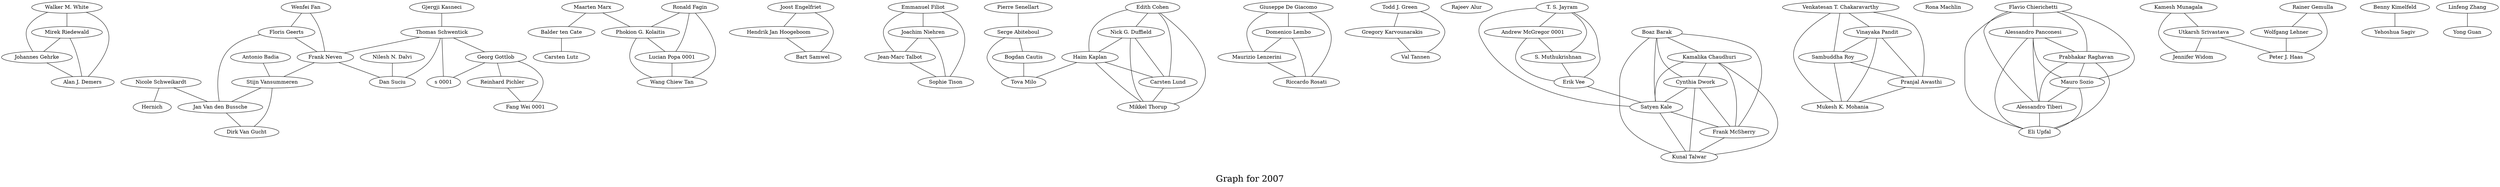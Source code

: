 /*****
Graph for 2007
*****/

graph G {
  graph [splines=true overlap=false]
  node  [shape=ellipse, width=0.3, height=0.3]
  0 [label="Walker M. White"];
  1 [label="Mirek Riedewald"];
  2 [label="Johannes Gehrke"];
  3 [label="Alan J. Demers"];
  4 [label="Nicole Schweikardt"];
  5 [label="Maarten Marx"];
  6 [label="Joost Engelfriet"];
  7 [label="Hendrik Jan Hoogeboom"];
  8 [label="Bart Samwel"];
  9 [label="Gjergji Kasneci"];
  10 [label="Thomas Schwentick"];
  11 [label="Hernich"];
  12 [label="Wenfei Fan"];
  13 [label="Floris Geerts"];
  14 [label="Frank Neven"];
  15 [label="Emmanuel Filiot"];
  16 [label="Joachim Niehren"];
  17 [label="Jean-Marc Talbot"];
  18 [label="Sophie Tison"];
  19 [label="Nilesh N. Dalvi"];
  20 [label="Dan Suciu"];
  21 [label="Pierre Senellart"];
  22 [label="Serge Abiteboul"];
  23 [label="Georg Gottlob"];
  24 [label="s 0001"];
  25 [label="Giuseppe De Giacomo"];
  26 [label="Domenico Lembo"];
  27 [label="Maurizio Lenzerini"];
  28 [label="Riccardo Rosati"];
  29 [label="Todd J. Green"];
  30 [label="Gregory Karvounarakis"];
  31 [label="Val Tannen"];
  32 [label="Antonio Badia"];
  33 [label="Stijn Vansummeren"];
  34 [label="Rajeev Alur"];
  35 [label="Balder ten Cate"];
  36 [label="Carsten Lutz"];
  37 [label="T. S. Jayram"];
  38 [label="Andrew McGregor 0001"];
  39 [label="S. Muthukrishnan"];
  40 [label="Erik Vee"];
  41 [label="Venkatesan T. Chakaravarthy"];
  42 [label="Vinayaka Pandit"];
  43 [label="Sambuddha Roy"];
  44 [label="Pranjal Awasthi"];
  45 [label="Mukesh K. Mohania"];
  46 [label="Ronald Fagin"];
  47 [label="Phokion G. Kolaitis"];
  48 [label="Lucian Popa 0001"];
  49 [label="Wang Chiew Tan"];
  50 [label="Rona Machlin"];
  51 [label="Flavio Chierichetti"];
  52 [label="Alessandro Panconesi"];
  53 [label="Prabhakar Raghavan"];
  54 [label="Mauro Sozio"];
  55 [label="Alessandro Tiberi"];
  56 [label="Eli Upfal"];
  57 [label="Kamesh Munagala"];
  58 [label="Utkarsh Srivastava"];
  59 [label="Jennifer Widom"];
  60 [label="Benny Kimelfeld"];
  61 [label="Yehoshua Sagiv"];
  62 [label="Jan Van den Bussche"];
  63 [label="Dirk Van Gucht"];
  64 [label="Boaz Barak"];
  65 [label="Kamalika Chaudhuri"];
  66 [label="Cynthia Dwork"];
  67 [label="Satyen Kale"];
  68 [label="Frank McSherry"];
  69 [label="Kunal Talwar"];
  70 [label="Edith Cohen"];
  71 [label="Nick G. Duffield"];
  72 [label="Haim Kaplan"];
  73 [label="Carsten Lund"];
  74 [label="Mikkel Thorup"];
  75 [label="Reinhard Pichler"];
  76 [label="Fang Wei 0001"];
  77 [label="Bogdan Cautis"];
  78 [label="Tova Milo"];
  79 [label="Linfeng Zhang"];
  80 [label="Yong Guan"];
  81 [label="Rainer Gemulla"];
  82 [label="Wolfgang Lehner"];
  83 [label="Peter J. Haas"];
  0 -- 1;
  0 -- 2;
  0 -- 3;
  1 -- 2;
  1 -- 3;
  2 -- 3;
  4 -- 11;
  4 -- 62;
  5 -- 35;
  5 -- 47;
  6 -- 7;
  6 -- 8;
  7 -- 8;
  9 -- 10;
  10 -- 14;
  10 -- 20;
  10 -- 23;
  10 -- 24;
  12 -- 13;
  12 -- 14;
  13 -- 14;
  13 -- 62;
  14 -- 20;
  14 -- 33;
  15 -- 16;
  15 -- 17;
  15 -- 18;
  16 -- 17;
  16 -- 18;
  17 -- 18;
  19 -- 20;
  21 -- 22;
  22 -- 77;
  22 -- 78;
  23 -- 24;
  23 -- 75;
  23 -- 76;
  25 -- 26;
  25 -- 27;
  25 -- 28;
  26 -- 27;
  26 -- 28;
  27 -- 28;
  29 -- 30;
  29 -- 31;
  30 -- 31;
  32 -- 33;
  33 -- 62;
  33 -- 63;
  35 -- 36;
  37 -- 38;
  37 -- 39;
  37 -- 40;
  37 -- 67;
  38 -- 39;
  38 -- 40;
  39 -- 40;
  40 -- 67;
  41 -- 42;
  41 -- 43;
  41 -- 44;
  41 -- 45;
  42 -- 43;
  42 -- 44;
  42 -- 45;
  43 -- 44;
  43 -- 45;
  44 -- 45;
  46 -- 47;
  46 -- 48;
  46 -- 49;
  47 -- 48;
  47 -- 49;
  48 -- 49;
  51 -- 52;
  51 -- 53;
  51 -- 54;
  51 -- 55;
  51 -- 56;
  52 -- 53;
  52 -- 54;
  52 -- 55;
  52 -- 56;
  53 -- 54;
  53 -- 55;
  53 -- 56;
  54 -- 55;
  54 -- 56;
  55 -- 56;
  57 -- 58;
  57 -- 59;
  58 -- 59;
  58 -- 83;
  60 -- 61;
  62 -- 63;
  64 -- 65;
  64 -- 66;
  64 -- 67;
  64 -- 68;
  64 -- 69;
  65 -- 66;
  65 -- 67;
  65 -- 68;
  65 -- 69;
  66 -- 67;
  66 -- 68;
  66 -- 69;
  67 -- 68;
  67 -- 69;
  68 -- 69;
  70 -- 71;
  70 -- 72;
  70 -- 73;
  70 -- 74;
  71 -- 72;
  71 -- 73;
  71 -- 74;
  72 -- 73;
  72 -- 74;
  72 -- 78;
  73 -- 74;
  75 -- 76;
  77 -- 78;
  79 -- 80;
  81 -- 82;
  81 -- 83;
  82 -- 83;
  label = "\nGraph for 2007\n";  fontsize=24;
}
